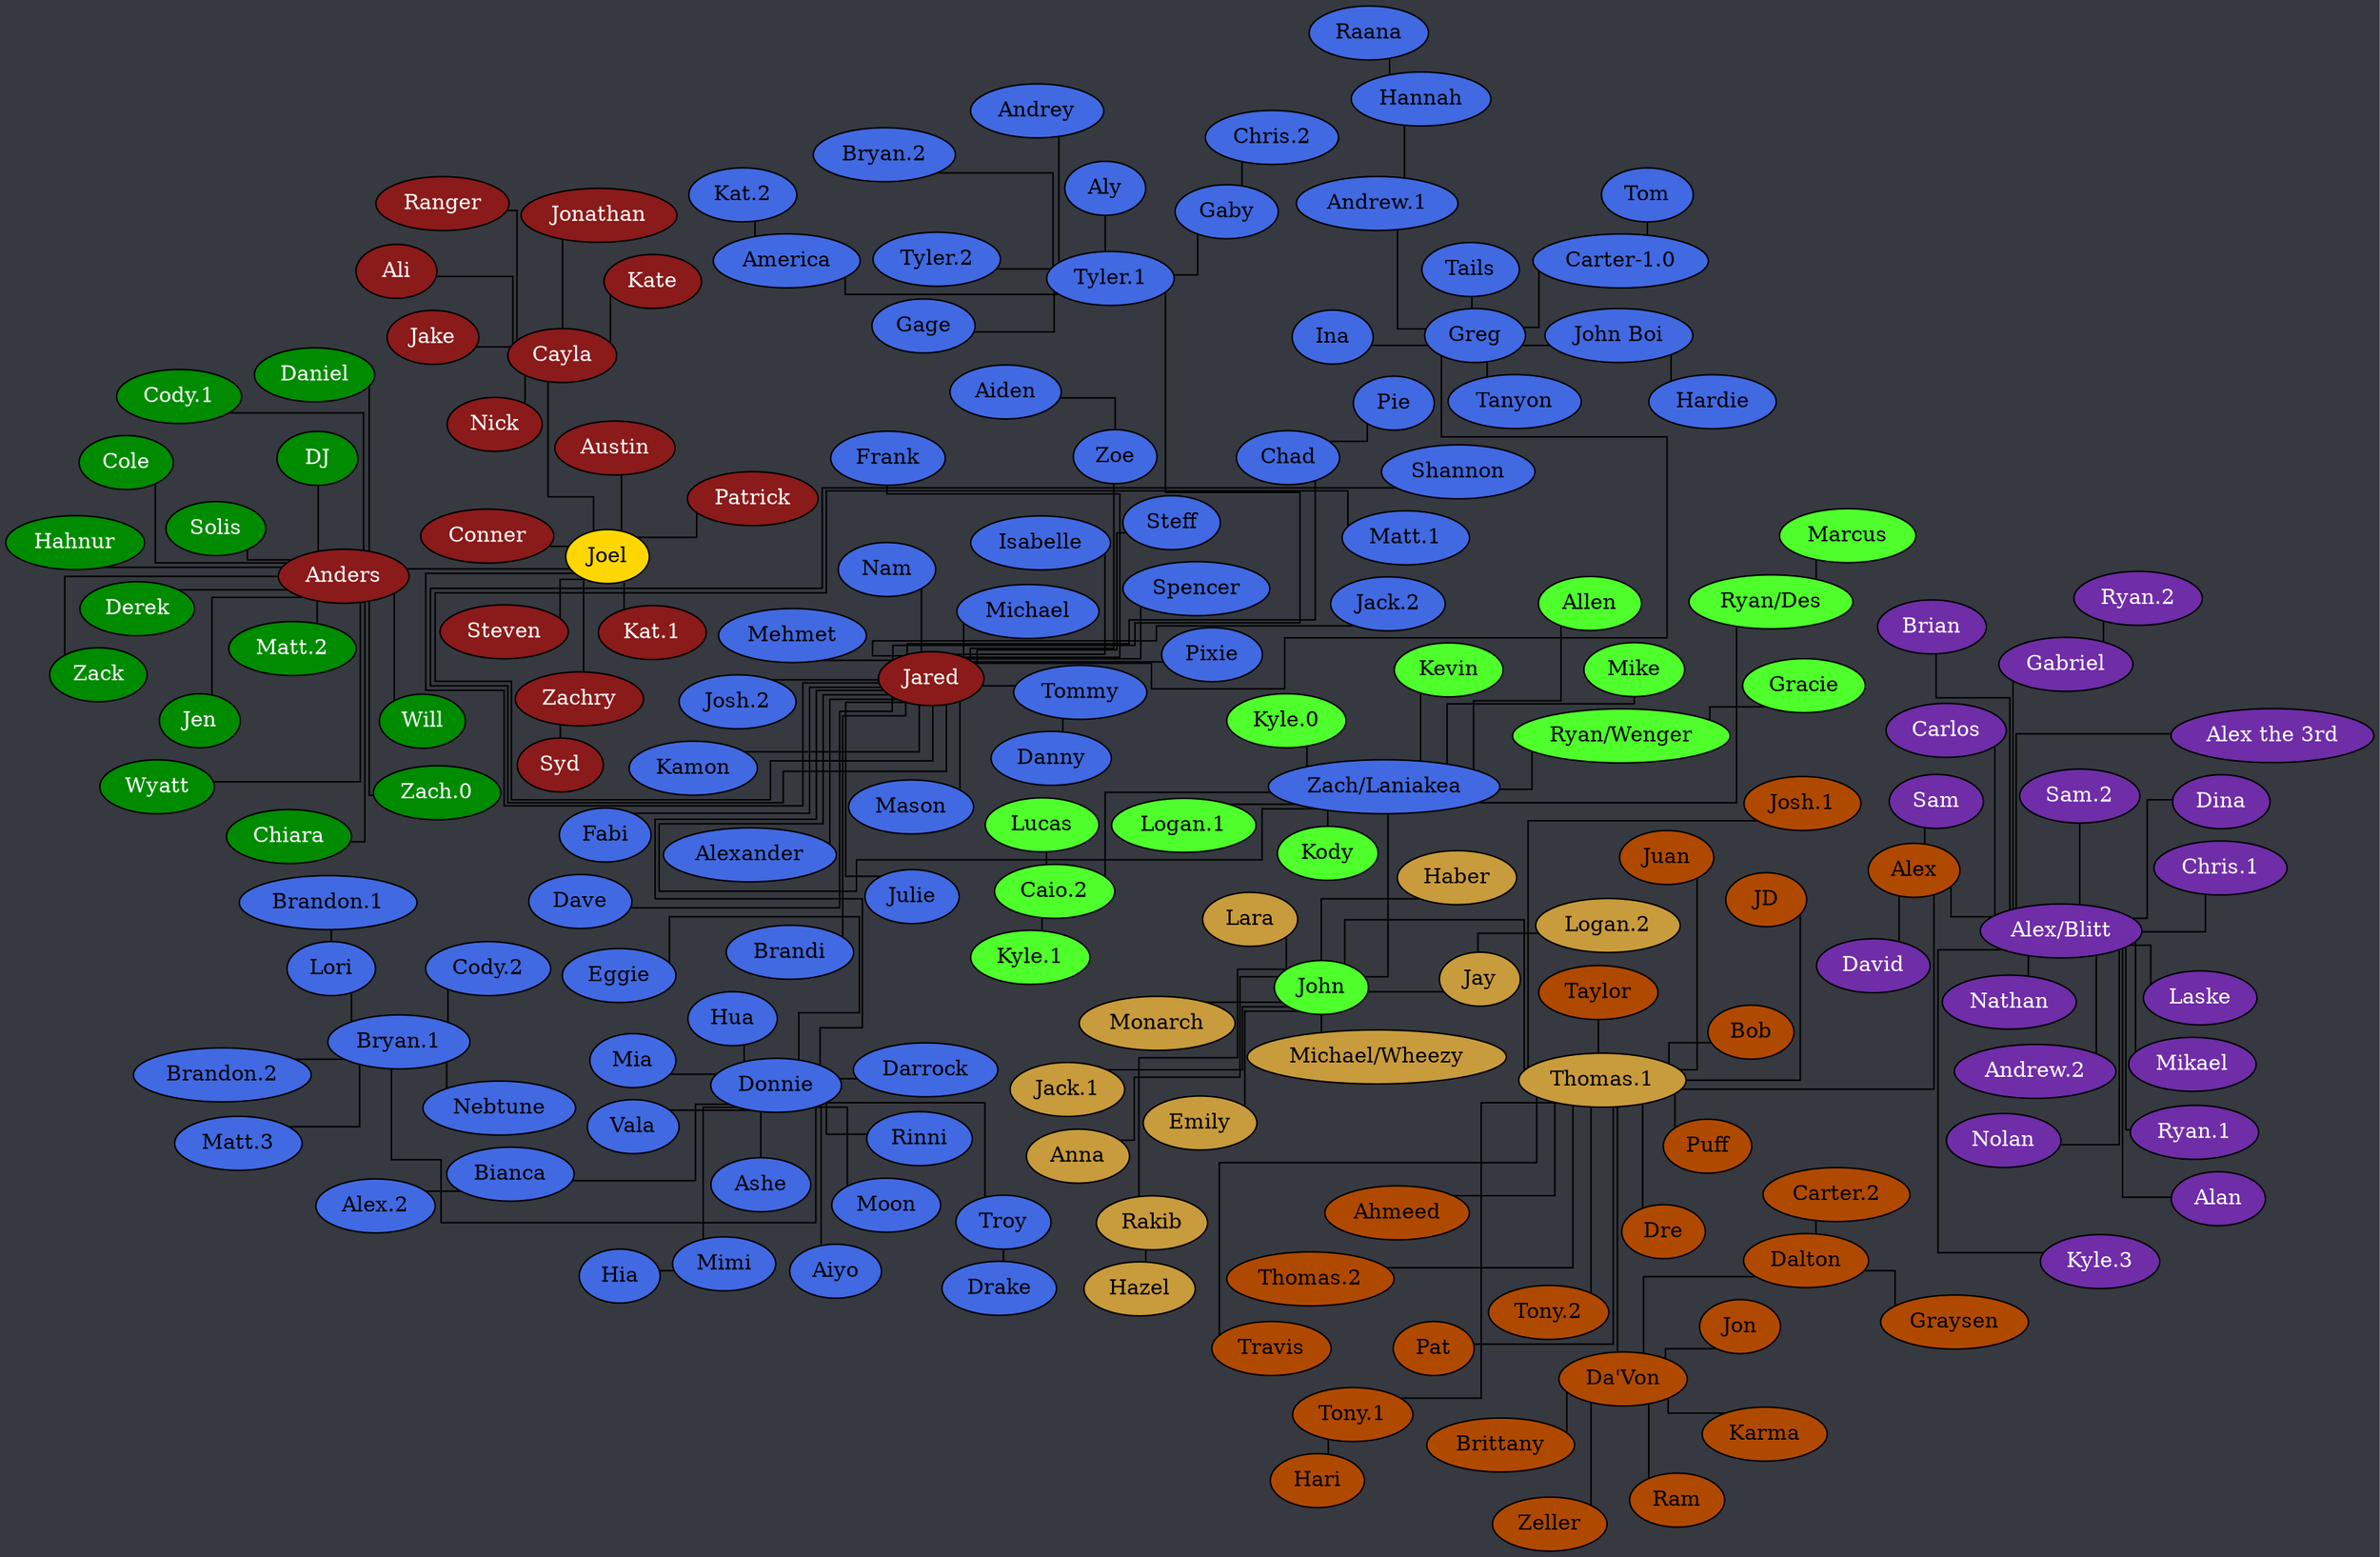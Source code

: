 strict graph {
	// Layout Configuration
	layout = neato;
	dpi = 200;
	epsilon = 0.01;
	mode = major;
	model = subset;
	overlap = false;
	splines = ortho;
	start = rand;

	// Visual Configuration
	graph [ truecolor=true bgcolor="#36393f" ];
	node [ style=filled fillcolor="gray" fontcolor="black" ];

	subgraph "Joel" {
		node [ style=filled fillcolor="firebrick4" fontcolor="white" ];
		Joel [ style=filled fillcolor="gold" fontcolor="black" ];

		Cayla -- Ali;
		Cayla -- Jake;
		Cayla -- Jonathan;
		Cayla -- Kate;
		Cayla -- Nick;
		Cayla -- Ranger;
		Joel -- Anders;
		Joel -- Austin;
		Joel -- Cayla;
		Joel -- Conner;
		Joel -- Jared;
		Joel -- "Kat.1";
		Joel -- Patrick;
		Joel -- Steven;
		Joel -- Zachry;
		Zachry -- Syd;
	}

	subgraph "Anders" {
		node [ style=filled fillcolor="green4" fontcolor="white" ];
		// Anders [ style=filled fillcolor="green4" fontcolor="white" ];

		Anders -- Chiara;
		Anders -- "Cody.1";
		Anders -- Cole;
		Anders -- Daniel;
		Anders -- Derek;
		Anders -- DJ;
		Anders -- Hahnur;
		Anders -- Jen;
		Anders -- "Matt.2";
		Anders -- Solis;
		Anders -- Will;
		Anders -- Wyatt;
		Anders -- "Zach.0";
		Anders -- Zack;
	}

	subgraph "Jared" {
		node [ style=filled fillcolor="royalblue" fontcolor="black" ];
		// Jared [ style=filled fillcolor="royalblue" fontcolor="black" ];

		"Andrew.1" -- Hannah;
		America -- "Kat.2";
		Bianca -- "Alex.2";
		"Bryan.1" -- "Brandon.2";
		"Bryan.1" -- "Cody.2";
		"Bryan.1" -- Lori;
		"Bryan.1" -- "Matt.3";
		"Bryan.1" -- Nebtune;
		"Carter-1.0" -- Tom;
		Chad -- Pie;
		Donnie -- Aiyo;
		Donnie -- Ashe;
		Donnie -- Bianca;
		Donnie -- "Bryan.1";
		Donnie -- Darrock;
		Donnie -- Eggie;
		Donnie -- Hua;
		Donnie -- Mia;
		Donnie -- Mimi;
		Donnie -- Moon;
		Donnie -- Rinni;
		Donnie -- Troy;
		Donnie -- Vala;
		Gaby -- "Chris.2";
		Greg -- "Andrew.1";
		Greg -- "Carter-1.0";
		Greg -- Ina;
		Greg -- "John Boi";
		Greg -- Tails;
		Greg -- Tanyon;
		Hannah -- Raana;
		Lori -- "Brandon.1";
		Jared -- Alexander;
		Jared -- Brandi;
		Jared -- Chad;
		Jared -- Dave;
		Jared -- Donnie;
		Jared -- Fabi;
		Jared -- Frank;
		Jared -- Greg;
		Jared -- Isabelle;
		Jared -- "Jack.2";
		Jared -- "Josh.2";
		Jared -- Julie;
		Jared -- Kamon;
		Jared -- Mason;
		Jared -- "Matt.1";
		Jared -- Mehmet;
		Jared -- Michael; 
		Jared -- Nam;
		Jared -- Pixie;
		Jared -- Shannon;
		Jared -- Spencer;
		Jared -- Steff;
		Jared -- Tommy;
		Jared -- "Tyler.1";
		Jared -- "Zach/Laniakea";
		Jared -- Zoe;
		"John Boi" -- Hardie;
		Mimi -- Hia;
		Tommy -- Danny;
		Troy -- Drake;
		"Tyler.1" -- Aly;
		"Tyler.1" -- America;
		"Tyler.1" -- Andrey;
		"Tyler.1" -- "Bryan.2";
		"Tyler.1" -- Gaby;
		"Tyler.1" -- Gage;
		"Tyler.1" -- "Tyler.2";
		Zoe -- Aiden;
	}

	subgraph "Zach/Laniakea" {
		node [ style=filled fillcolor="#4eff2c" fontcolor="black" ];
		// "Zach/Laniakea" [ style=filled fillcolor="#4eff2c" fontcolor="black" ];

		"Caio.2" -- "Kyle.1";
		"Caio.2" -- Lucas;
		"Ryan/Des" -- Marcus;
		"Ryan/Wenger" -- Gracie;
		"Zach/Laniakea" -- Allen;
		"Zach/Laniakea" -- "Caio.2";
		"Zach/Laniakea" -- John;
		"Zach/Laniakea" -- "Logan.1";
		"Zach/Laniakea" -- Kevin;
		"Zach/Laniakea" -- Kody;
		"Zach/Laniakea" -- "Kyle.0";
		"Zach/Laniakea" -- Mike;
		"Zach/Laniakea" -- "Ryan/Des";
		"Zach/Laniakea" -- "Ryan/Wenger";
	}

	subgraph "John" {
		node [ style=filled fillcolor="#c89b3c" fontcolor="black" ];
		// John [ style=filled fillcolor="#c89b3c" fontcolor="black" ];

		Jay -- "Logan.2";
		John -- Anna;
		John -- Emily;
		John -- Haber;
		John -- Jay;
		John -- "Jack.1";
		John -- Lara;
		John -- Monarch;
		John -- Rakib;
		John -- "Thomas.1";
		Rakib -- Hazel;
	}

	subgraph "John-stream" {
		// node [ style=filled fillcolor="#9147ff" fontcolor="black" ];
		node [ style=filled fillcolor="#c89b3c" fontcolor="black" ];

		John -- "Michael/Wheezy";
	}

	subgraph "Thomas.1" {
		node [ style=filled fillcolor="#b04900" fontcolor="black" ];
		// "Thomas.1" [ style=filled fillcolor="#b04900" fontcolor="black" ];

		"Da'Von" -- Brittany;
		"Da'Von" -- Dalton;
		"Da'Von" -- Jon;
		"Da'Von" -- Karma;
		"Da'Von" -- Ram;
		"Da'Von" -- Zeller;
		Dalton -- "Carter.2";
		Dalton -- Graysen;
		"Thomas.1" -- Ahmeed;
		"Thomas.1" -- Alex;
		"Thomas.1" -- Bob;
		"Thomas.1" -- "Da'Von";
		"Thomas.1" -- Dre;
		"Thomas.1" -- JD;
		"Thomas.1" -- "Josh.1";
		"Thomas.1" -- Juan;
		"Thomas.1" -- Pat;
		"Thomas.1" -- Puff;
		"Thomas.1" -- Taylor;
		"Thomas.1" -- "Thomas.2";
		"Thomas.1" -- "Tony.1";
		"Thomas.1" -- "Tony.2";
		"Thomas.1" -- Travis;
		"Tony.1" -- Hari;
	}

	subgraph "Alex" {
		node [ style=filled fillcolor="#6f2da8" fontcolor="white" ];
		// Alex [ style=filled fillcolor="#6f2da8" fontcolor="black" ];

		Alex -- "Alex/Blitt";
		Alex -- David;
		Alex -- Sam;
		"Alex/Blitt" -- Alan;
		"Alex/Blitt" -- "Alex the 3rd";
		"Alex/Blitt" -- "Andrew.2";
		"Alex/Blitt" -- Brian;
		"Alex/Blitt" -- Carlos;
		"Alex/Blitt" -- "Chris.1";
		"Alex/Blitt" -- Dina;
		"Alex/Blitt" -- Gabriel;
		"Alex/Blitt" -- "Kyle.3";
		"Alex/Blitt" -- Laske;
		"Alex/Blitt" -- Mikael;
		"Alex/Blitt" -- Nathan;
		"Alex/Blitt" -- Nolan;
		"Alex/Blitt" -- "Ryan.1";
		"Alex/Blitt" -- "Sam.2";
		Gabriel -- "Ryan.2";
	}
}
